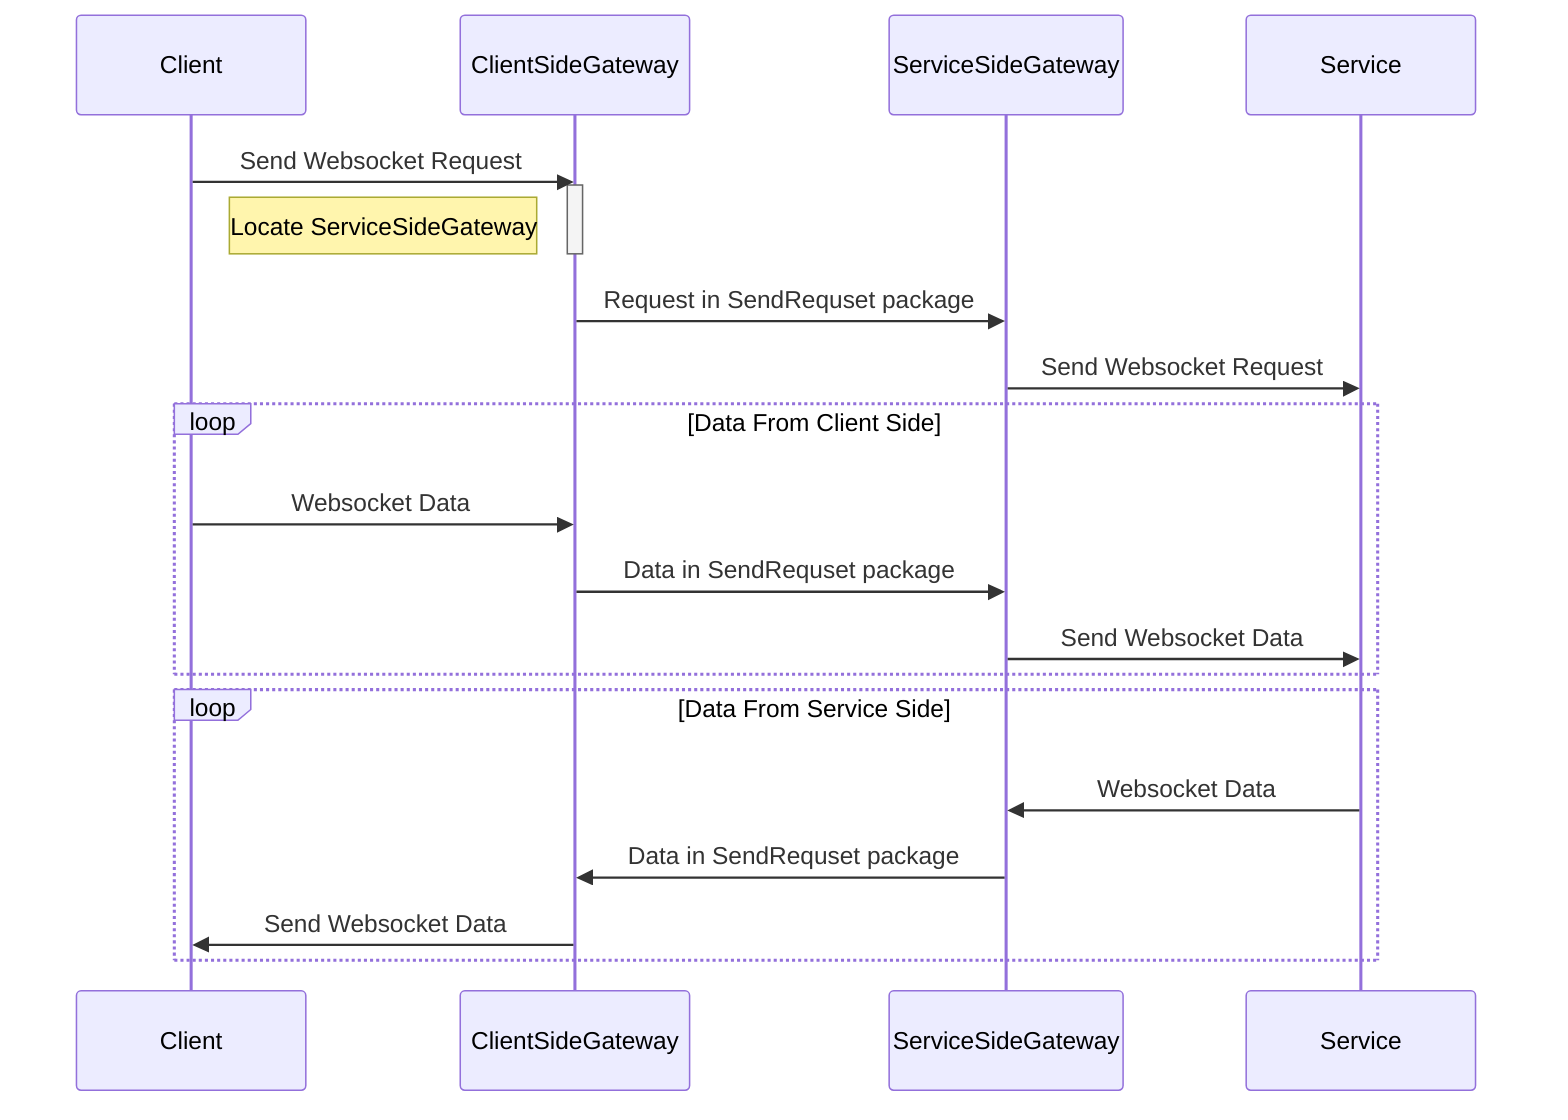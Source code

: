 sequenceDiagram
    participant Client
    participant CSGW as ClientSideGateway
    participant SGGW as ServiceSideGateway
    participant Service

    Client ->> CSGW: Send Websocket Request
    activate CSGW
    note left of CSGW: Locate ServiceSideGateway
    deactivate CSGW
    CSGW ->> SGGW: Request in SendRequset package
    SGGW ->> Service: Send Websocket Request

    loop Data From Client Side
        Client ->> CSGW: Websocket Data
        CSGW ->> SGGW: Data in SendRequset package
        SGGW ->> Service: Send Websocket Data
    end

    loop Data From Service Side
        Service ->> SGGW: Websocket Data
        SGGW ->> CSGW: Data in SendRequset package
        CSGW ->> Client: Send Websocket Data
    end